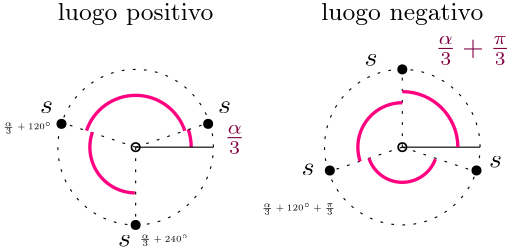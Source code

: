 <?xml version="1.0"?>
<!DOCTYPE ipe SYSTEM "ipe.dtd">
<ipe version="70218" creator="Ipe 7.2.28">
<info created="D:20250128185102" modified="D:20250128190756"/>
<ipestyle name="basic">
<symbol name="arrow/arc(spx)">
<path stroke="sym-stroke" fill="sym-stroke" pen="sym-pen">
0 0 m
-1 0.333 l
-1 -0.333 l
h
</path>
</symbol>
<symbol name="arrow/farc(spx)">
<path stroke="sym-stroke" fill="white" pen="sym-pen">
0 0 m
-1 0.333 l
-1 -0.333 l
h
</path>
</symbol>
<symbol name="arrow/ptarc(spx)">
<path stroke="sym-stroke" fill="sym-stroke" pen="sym-pen">
0 0 m
-1 0.333 l
-0.8 0 l
-1 -0.333 l
h
</path>
</symbol>
<symbol name="arrow/fptarc(spx)">
<path stroke="sym-stroke" fill="white" pen="sym-pen">
0 0 m
-1 0.333 l
-0.8 0 l
-1 -0.333 l
h
</path>
</symbol>
<symbol name="mark/circle(sx)" transformations="translations">
<path fill="sym-stroke">
0.6 0 0 0.6 0 0 e
0.4 0 0 0.4 0 0 e
</path>
</symbol>
<symbol name="mark/disk(sx)" transformations="translations">
<path fill="sym-stroke">
0.6 0 0 0.6 0 0 e
</path>
</symbol>
<symbol name="mark/fdisk(sfx)" transformations="translations">
<group>
<path fill="sym-fill">
0.5 0 0 0.5 0 0 e
</path>
<path fill="sym-stroke" fillrule="eofill">
0.6 0 0 0.6 0 0 e
0.4 0 0 0.4 0 0 e
</path>
</group>
</symbol>
<symbol name="mark/box(sx)" transformations="translations">
<path fill="sym-stroke" fillrule="eofill">
-0.6 -0.6 m
0.6 -0.6 l
0.6 0.6 l
-0.6 0.6 l
h
-0.4 -0.4 m
0.4 -0.4 l
0.4 0.4 l
-0.4 0.4 l
h
</path>
</symbol>
<symbol name="mark/square(sx)" transformations="translations">
<path fill="sym-stroke">
-0.6 -0.6 m
0.6 -0.6 l
0.6 0.6 l
-0.6 0.6 l
h
</path>
</symbol>
<symbol name="mark/fsquare(sfx)" transformations="translations">
<group>
<path fill="sym-fill">
-0.5 -0.5 m
0.5 -0.5 l
0.5 0.5 l
-0.5 0.5 l
h
</path>
<path fill="sym-stroke" fillrule="eofill">
-0.6 -0.6 m
0.6 -0.6 l
0.6 0.6 l
-0.6 0.6 l
h
-0.4 -0.4 m
0.4 -0.4 l
0.4 0.4 l
-0.4 0.4 l
h
</path>
</group>
</symbol>
<symbol name="mark/cross(sx)" transformations="translations">
<group>
<path fill="sym-stroke">
-0.43 -0.57 m
0.57 0.43 l
0.43 0.57 l
-0.57 -0.43 l
h
</path>
<path fill="sym-stroke">
-0.43 0.57 m
0.57 -0.43 l
0.43 -0.57 l
-0.57 0.43 l
h
</path>
</group>
</symbol>
<symbol name="arrow/fnormal(spx)">
<path stroke="sym-stroke" fill="white" pen="sym-pen">
0 0 m
-1 0.333 l
-1 -0.333 l
h
</path>
</symbol>
<symbol name="arrow/pointed(spx)">
<path stroke="sym-stroke" fill="sym-stroke" pen="sym-pen">
0 0 m
-1 0.333 l
-0.8 0 l
-1 -0.333 l
h
</path>
</symbol>
<symbol name="arrow/fpointed(spx)">
<path stroke="sym-stroke" fill="white" pen="sym-pen">
0 0 m
-1 0.333 l
-0.8 0 l
-1 -0.333 l
h
</path>
</symbol>
<symbol name="arrow/linear(spx)">
<path stroke="sym-stroke" pen="sym-pen">
-1 0.333 m
0 0 l
-1 -0.333 l
</path>
</symbol>
<symbol name="arrow/fdouble(spx)">
<path stroke="sym-stroke" fill="white" pen="sym-pen">
0 0 m
-1 0.333 l
-1 -0.333 l
h
-1 0 m
-2 0.333 l
-2 -0.333 l
h
</path>
</symbol>
<symbol name="arrow/double(spx)">
<path stroke="sym-stroke" fill="sym-stroke" pen="sym-pen">
0 0 m
-1 0.333 l
-1 -0.333 l
h
-1 0 m
-2 0.333 l
-2 -0.333 l
h
</path>
</symbol>
<symbol name="arrow/mid-normal(spx)">
<path stroke="sym-stroke" fill="sym-stroke" pen="sym-pen">
0.5 0 m
-0.5 0.333 l
-0.5 -0.333 l
h
</path>
</symbol>
<symbol name="arrow/mid-fnormal(spx)">
<path stroke="sym-stroke" fill="white" pen="sym-pen">
0.5 0 m
-0.5 0.333 l
-0.5 -0.333 l
h
</path>
</symbol>
<symbol name="arrow/mid-pointed(spx)">
<path stroke="sym-stroke" fill="sym-stroke" pen="sym-pen">
0.5 0 m
-0.5 0.333 l
-0.3 0 l
-0.5 -0.333 l
h
</path>
</symbol>
<symbol name="arrow/mid-fpointed(spx)">
<path stroke="sym-stroke" fill="white" pen="sym-pen">
0.5 0 m
-0.5 0.333 l
-0.3 0 l
-0.5 -0.333 l
h
</path>
</symbol>
<symbol name="arrow/mid-double(spx)">
<path stroke="sym-stroke" fill="sym-stroke" pen="sym-pen">
1 0 m
0 0.333 l
0 -0.333 l
h
0 0 m
-1 0.333 l
-1 -0.333 l
h
</path>
</symbol>
<symbol name="arrow/mid-fdouble(spx)">
<path stroke="sym-stroke" fill="white" pen="sym-pen">
1 0 m
0 0.333 l
0 -0.333 l
h
0 0 m
-1 0.333 l
-1 -0.333 l
h
</path>
</symbol>
<anglesize name="22.5 deg" value="22.5"/>
<anglesize name="30 deg" value="30"/>
<anglesize name="45 deg" value="45"/>
<anglesize name="60 deg" value="60"/>
<anglesize name="90 deg" value="90"/>
<arrowsize name="large" value="10"/>
<arrowsize name="small" value="5"/>
<arrowsize name="tiny" value="3"/>
<color name="blue" value="0 0 1"/>
<color name="brown" value="0.647 0.165 0.165"/>
<color name="darkblue" value="0 0 0.545"/>
<color name="darkcyan" value="0 0.545 0.545"/>
<color name="darkgray" value="0.663"/>
<color name="darkgreen" value="0 0.392 0"/>
<color name="darkmagenta" value="0.545 0 0.545"/>
<color name="darkorange" value="1 0.549 0"/>
<color name="darkred" value="0.545 0 0"/>
<color name="gold" value="1 0.843 0"/>
<color name="gray" value="0.745"/>
<color name="green" value="0 1 0"/>
<color name="lightblue" value="0.678 0.847 0.902"/>
<color name="lightcyan" value="0.878 1 1"/>
<color name="lightgray" value="0.827"/>
<color name="lightgreen" value="0.565 0.933 0.565"/>
<color name="lightyellow" value="1 1 0.878"/>
<color name="navy" value="0 0 0.502"/>
<color name="orange" value="1 0.647 0"/>
<color name="pink" value="1 0.753 0.796"/>
<color name="purple" value="0.627 0.125 0.941"/>
<color name="red" value="1 0 0"/>
<color name="seagreen" value="0.18 0.545 0.341"/>
<color name="turquoise" value="0.251 0.878 0.816"/>
<color name="violet" value="0.933 0.51 0.933"/>
<color name="yellow" value="1 1 0"/>
<dashstyle name="dash dot dotted" value="[4 2 1 2 1 2] 0"/>
<dashstyle name="dash dotted" value="[4 2 1 2] 0"/>
<dashstyle name="dashed" value="[4] 0"/>
<dashstyle name="dotted" value="[1 3] 0"/>
<gridsize name="10 pts (~3.5 mm)" value="10"/>
<gridsize name="14 pts (~5 mm)" value="14"/>
<gridsize name="16 pts (~6 mm)" value="16"/>
<gridsize name="20 pts (~7 mm)" value="20"/>
<gridsize name="28 pts (~10 mm)" value="28"/>
<gridsize name="32 pts (~12 mm)" value="32"/>
<gridsize name="4 pts" value="4"/>
<gridsize name="56 pts (~20 mm)" value="56"/>
<gridsize name="8 pts (~3 mm)" value="8"/>
<opacity name="10%" value="0.1"/>
<opacity name="30%" value="0.3"/>
<opacity name="50%" value="0.5"/>
<opacity name="75%" value="0.75"/>
<pen name="fat" value="1.2"/>
<pen name="heavier" value="0.8"/>
<pen name="ultrafat" value="2"/>
<symbolsize name="large" value="5"/>
<symbolsize name="small" value="2"/>
<symbolsize name="tiny" value="1.1"/>
<textsize name="Huge" value="\Huge"/>
<textsize name="LARGE" value="\LARGE"/>
<textsize name="Large" value="\Large"/>
<textsize name="footnote" value="\footnotesize"/>
<textsize name="huge" value="\huge"/>
<textsize name="large" value="\large"/>
<textsize name="script" value="\scriptsize"/>
<textsize name="small" value="\small"/>
<textsize name="tiny" value="\tiny"/>
<textstyle name="center" begin="\begin{center}" end="\end{center}"/>
<textstyle name="item" begin="\begin{itemize}\item{}" end="\end{itemize}"/>
<textstyle name="itemize" begin="\begin{itemize}" end="\end{itemize}"/>
<tiling name="falling" angle="-60" step="4" width="1"/>
<tiling name="rising" angle="30" step="4" width="1"/>
</ipestyle>
<page>
<layer name="alpha"/>
<view layers="alpha" active="alpha"/>
<path layer="alpha" matrix="1 0 0 1 -3.9993 -47.9993" stroke="black" dash="dotted">
28 0 0 28 252 736 e
</path>
<use matrix="1 0 0 1 -3.9993 -47.9993" name="mark/circle(sx)" pos="252 736" size="normal" stroke="black"/>
<path matrix="1 0 0 1 -120 0" stroke="0" dash="dotted" opacity="30%" stroke-opacity="opaque">
368 688 m
368 660 l
</path>
<path matrix="1 0 0 1 -120 0" stroke="0" dash="dotted" opacity="30%" stroke-opacity="opaque">
368 688 m
344 696 l
</path>
<use matrix="1 0 0 1 -120 0" name="mark/disk(sx)" pos="341.3 696.395" size="normal"/>
<use matrix="1 0 0 1 -67.2013 0" name="mark/disk(sx)" pos="341.3 696.395" size="normal"/>
<use matrix="1 0 0 1 -120 0" name="mark/disk(sx)" pos="368 660" size="normal"/>
<text matrix="1 0 0 1 13.6114 -35.7804" transformations="translations" pos="264 736" stroke="0" type="label" width="4.67" height="4.289" depth="0" valign="baseline" style="math">s</text>
<text matrix="1 0 0 1 -50.3886 -35.7804" transformations="translations" pos="264 736" stroke="0" type="label" width="4.67" height="4.289" depth="0" valign="baseline" style="math">s</text>
<text matrix="1 0 0 1 -22.3886 -83.7804" transformations="translations" pos="264 736" stroke="0" type="label" width="4.67" height="4.289" depth="0" valign="baseline" style="math">s</text>
<path matrix="1 0 0 1 -120 0" stroke="1 0 0.502" pen="fat" opacity="30%" stroke-opacity="opaque">
388 688 m
20 0 0 20 368 688 386.946 694.407 a
</path>
<path matrix="1 0 0 1 -120 0.00018437" stroke="0" dash="dotted" opacity="30%" stroke-opacity="opaque">
368 688 m
392 696 l
</path>
<text matrix="1 0 0 1 15.8346 -47.0589" transformations="translations" pos="264 736" stroke="0.502 0 0.251" type="label" width="7.57" height="6.931" depth="3.43" valign="baseline" style="math">\frac{\alpha}{3}</text>
<text matrix="0.594504 0 0 0.594504 43.2181 256.864" pos="264 736" stroke="0" type="label" width="29.655" height="4.466" depth="2.65" valign="baseline" size="tiny" style="math">\frac{\alpha}{3}+120^\circ</text>
<text matrix="0.594504 0 0 0.594504 92.419 216.42" pos="264 736" stroke="0" type="label" width="29.655" height="4.466" depth="2.65" valign="baseline" size="tiny" style="math">\frac{\alpha}{3}+240^\circ</text>
<path matrix="1 0 0 1 -120 0" stroke="1 0 0.502" pen="fat" opacity="30%" stroke-opacity="opaque">
385.703 693.9 m
18.6599 0 0 18.6599 368 688 350.321 693.97 a
</path>
<path matrix="1 0 0 1 -120 0" stroke="1 0 0.502" pen="fat" opacity="30%" stroke-opacity="opaque">
352.425 693.367 m
16.4737 0 0 16.4737 368 688 367.696 671.529 a
</path>
<path matrix="1 0 0 1 -120 0" stroke="0" opacity="30%" stroke-opacity="opaque">
368 688 m
396 688 l
</path>
<path matrix="-1 -0.0002601 0.0002601 -1 595.81 1424.07" stroke="black" dash="dotted">
28 0 0 28 252 736 e
</path>
<use matrix="1 0 0 1 92.001 -47.9993" name="mark/circle(sx)" pos="252 736" size="normal" stroke="black"/>
<path matrix="-1 -0.0002601 0.0002601 -1 711.823 1376.1" stroke="0" dash="dotted" opacity="30%" stroke-opacity="opaque">
368 688 m
368 660 l
</path>
<path matrix="-1 -0.0002601 0.0002601 -1 711.823 1376.1" stroke="0" dash="dotted" opacity="30%" stroke-opacity="opaque">
368 688 m
344 696 l
</path>
<use matrix="-1 -0.0002601 0.0002601 -1 711.823 1376.1" name="mark/disk(sx)" pos="341.3 696.395" size="normal"/>
<use matrix="-1 -0.0002601 0.0002601 -1 659.024 1376.08" name="mark/disk(sx)" pos="341.3 696.395" size="normal"/>
<use matrix="-1 -0.0002601 0.0002601 -1 711.823 1376.1" name="mark/disk(sx)" pos="368 660" size="normal"/>
<text matrix="1 0 0 1 111.212 -55.3514" transformations="translations" pos="264 736" stroke="0" type="label" width="4.67" height="4.289" depth="0" valign="baseline" style="math">s</text>
<text matrix="1 0 0 1 66.4279 -18.7002" transformations="translations" pos="264 736" stroke="0" type="label" width="4.67" height="4.289" depth="0" valign="baseline" style="math">s</text>
<text matrix="1 0 0 1 43.7211 -58.1601" transformations="translations" pos="264 736" stroke="0" type="label" width="4.67" height="4.289" depth="0" valign="baseline" style="math">s</text>
<path matrix="-1 -0.0002601 0.0002601 -1 711.823 1376.1" stroke="0" dash="dotted" opacity="30%" stroke-opacity="opaque">
368 688 m
392 696 l
</path>
<text matrix="1 0 0 1 91.816 -14.9604" transformations="translations" pos="264 736" stroke="0.502 0 0.251" type="label" width="27.047" height="6.931" depth="3.43" valign="baseline" style="math">\frac{\alpha}{3}+\frac{\pi}{3}</text>
<text matrix="0.594504 0 0 0.594504 136.371 227.685" pos="264 736" stroke="0" type="label" width="44.744" height="4.466" depth="2.65" valign="baseline" size="tiny" style="math">\frac{\alpha}{3}+120^\circ+\frac{\pi}{3}</text>
<path matrix="1 0 0 1 -24 0" stroke="0" opacity="30%" stroke-opacity="opaque">
368 688 m
396 688 l
</path>
<text matrix="1 0 0 1 -120 12" transformations="translations" pos="368 724" stroke="0" type="label" width="56.111" height="6.23" depth="1.74" halign="center" valign="center" size="small">luogo positivo</text>
<text matrix="1 0 0 1 -24 12" transformations="translations" pos="368 724" stroke="0" type="label" width="58.368" height="6.23" depth="1.74" halign="center" valign="center" size="small">luogo negativo</text>
<path matrix="1 0 0 1 -120 0" stroke="1 0 0.502" pen="fat">
484 688 m
20 0 0 20 464 688 464 708 a
</path>
<path matrix="1 0 0 1 -120 0" stroke="1 0 0.502" pen="fat">
464 704 m
16 0 0 16 464 688 448.821 682.94 a
</path>
<path matrix="1 0 0 1 -120 0" stroke="1 0 0.502" pen="fat">
452 684 m
12.6491 0 0 12.6491 464 688 475.893 683.692 a
</path>
</page>
</ipe>
